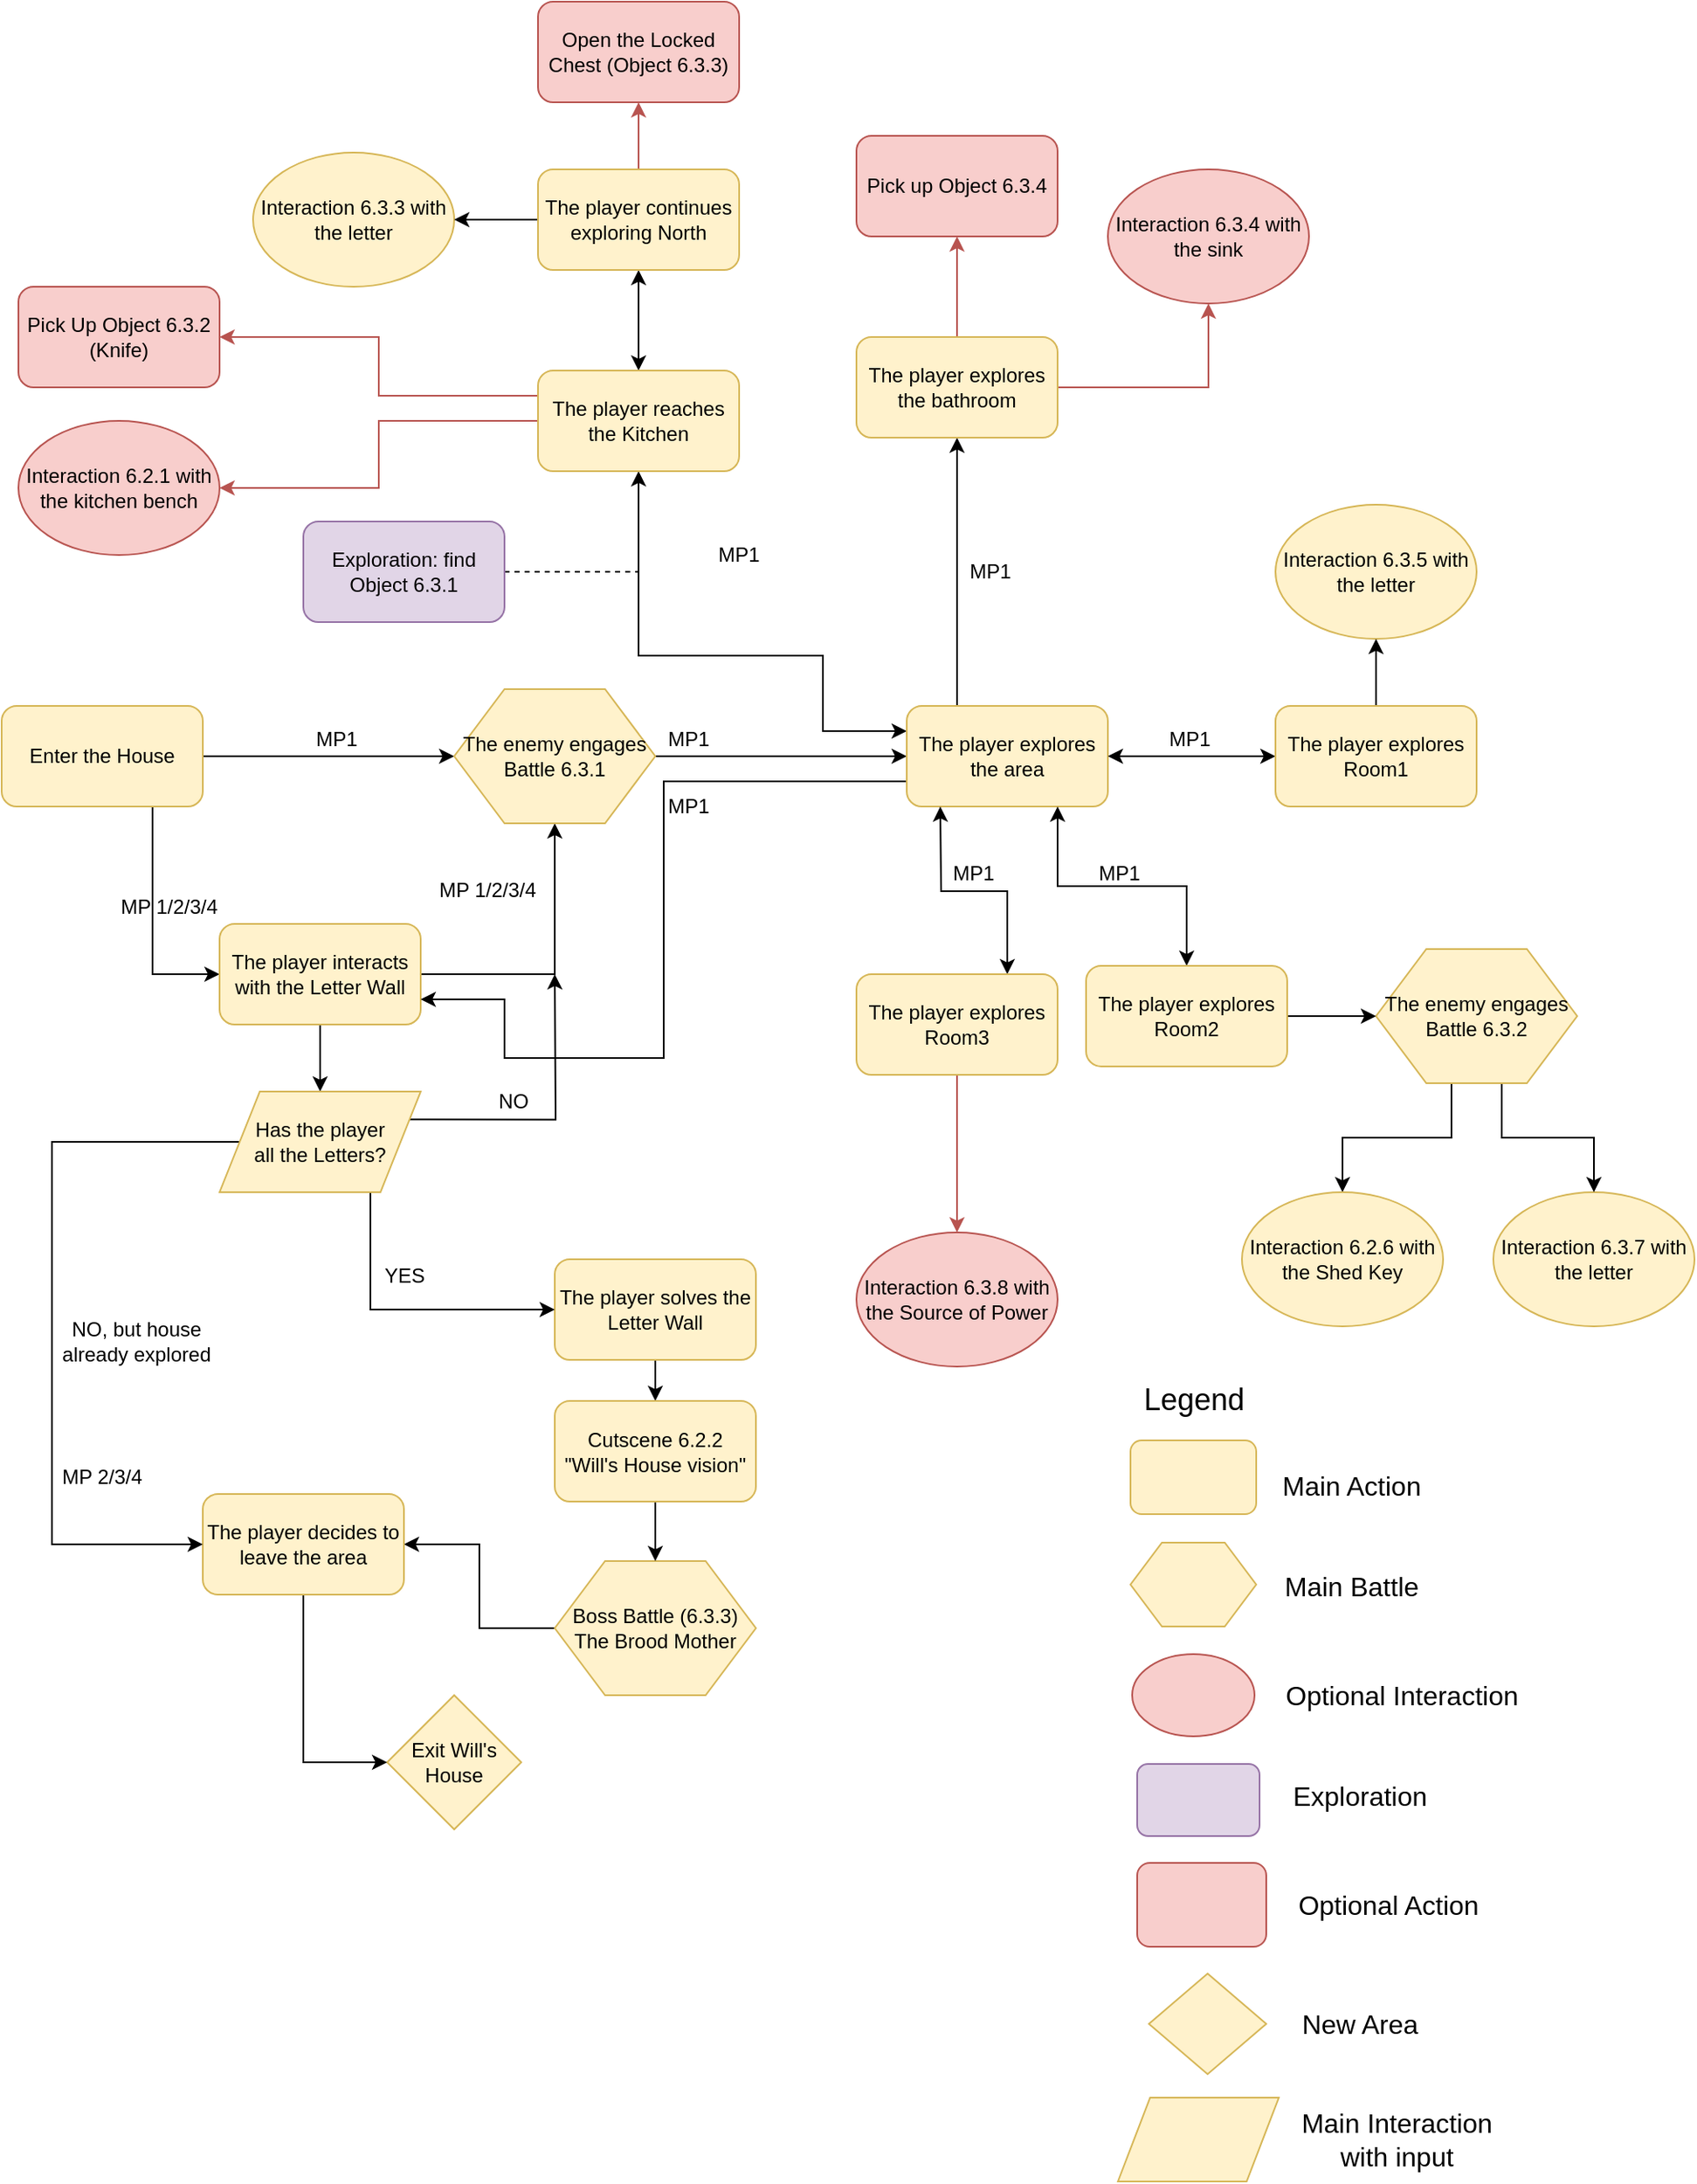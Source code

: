 <mxfile version="12.4.1" type="google" pages="1"><diagram id="GR_9OGyf7QMsvfD-s0AG" name="Page-1"><mxGraphModel dx="1422" dy="1963" grid="1" gridSize="10" guides="1" tooltips="1" connect="1" arrows="1" fold="1" page="1" pageScale="1" pageWidth="827" pageHeight="1169" math="0" shadow="0"><root><mxCell id="0"/><mxCell id="1" parent="0"/><mxCell id="tEqM_2cFiRAs9Mrjdpeg-22" style="edgeStyle=orthogonalEdgeStyle;rounded=0;orthogonalLoop=1;jettySize=auto;html=1;exitX=0.75;exitY=1;exitDx=0;exitDy=0;entryX=0;entryY=0.5;entryDx=0;entryDy=0;" parent="1" source="XpvBlOu9uq1GLei1NeI8-1" target="tEqM_2cFiRAs9Mrjdpeg-1" edge="1"><mxGeometry relative="1" as="geometry"/></mxCell><mxCell id="tEqM_2cFiRAs9Mrjdpeg-25" style="edgeStyle=orthogonalEdgeStyle;rounded=0;orthogonalLoop=1;jettySize=auto;html=1;exitX=1;exitY=0.5;exitDx=0;exitDy=0;entryX=0;entryY=0.5;entryDx=0;entryDy=0;" parent="1" source="XpvBlOu9uq1GLei1NeI8-1" target="tEqM_2cFiRAs9Mrjdpeg-16" edge="1"><mxGeometry relative="1" as="geometry"/></mxCell><mxCell id="XpvBlOu9uq1GLei1NeI8-1" value="Enter the House" style="rounded=1;whiteSpace=wrap;html=1;fillColor=#fff2cc;strokeColor=#d6b656;" parent="1" vertex="1"><mxGeometry x="40" y="160" width="120" height="60" as="geometry"/></mxCell><mxCell id="tEqM_2cFiRAs9Mrjdpeg-24" style="edgeStyle=orthogonalEdgeStyle;rounded=0;orthogonalLoop=1;jettySize=auto;html=1;exitX=1;exitY=0.5;exitDx=0;exitDy=0;entryX=0.5;entryY=1;entryDx=0;entryDy=0;" parent="1" source="tEqM_2cFiRAs9Mrjdpeg-1" target="tEqM_2cFiRAs9Mrjdpeg-16" edge="1"><mxGeometry relative="1" as="geometry"/></mxCell><mxCell id="07NXOWBs6U-Leln0jQ5A-18" style="edgeStyle=orthogonalEdgeStyle;rounded=0;orthogonalLoop=1;jettySize=auto;html=1;entryX=0.5;entryY=0;entryDx=0;entryDy=0;" edge="1" parent="1" source="tEqM_2cFiRAs9Mrjdpeg-1" target="07NXOWBs6U-Leln0jQ5A-17"><mxGeometry relative="1" as="geometry"/></mxCell><mxCell id="tEqM_2cFiRAs9Mrjdpeg-1" value="The player interacts with the Letter Wall" style="rounded=1;whiteSpace=wrap;html=1;fillColor=#fff2cc;strokeColor=#d6b656;" parent="1" vertex="1"><mxGeometry x="170" y="290" width="120" height="60" as="geometry"/></mxCell><mxCell id="tEqM_2cFiRAs9Mrjdpeg-3" value="Interaction 6.3.7 with the letter" style="ellipse;whiteSpace=wrap;html=1;fillColor=#fff2cc;strokeColor=#d6b656;" parent="1" vertex="1"><mxGeometry x="930" y="450" width="120" height="80" as="geometry"/></mxCell><mxCell id="tEqM_2cFiRAs9Mrjdpeg-4" value="Interaction 6.3.5 with the letter" style="ellipse;whiteSpace=wrap;html=1;fillColor=#fff2cc;strokeColor=#d6b656;" parent="1" vertex="1"><mxGeometry x="800" y="40" width="120" height="80" as="geometry"/></mxCell><mxCell id="tEqM_2cFiRAs9Mrjdpeg-5" value="Interaction 6.3.3 with the letter" style="ellipse;whiteSpace=wrap;html=1;fillColor=#fff2cc;strokeColor=#d6b656;" parent="1" vertex="1"><mxGeometry x="190" y="-170" width="120" height="80" as="geometry"/></mxCell><mxCell id="tEqM_2cFiRAs9Mrjdpeg-65" style="edgeStyle=orthogonalEdgeStyle;rounded=0;orthogonalLoop=1;jettySize=auto;html=1;exitX=0.375;exitY=1;exitDx=0;exitDy=0;entryX=0.5;entryY=0;entryDx=0;entryDy=0;startArrow=none;startFill=0;endArrow=classic;endFill=1;" parent="1" source="tEqM_2cFiRAs9Mrjdpeg-6" target="tEqM_2cFiRAs9Mrjdpeg-19" edge="1"><mxGeometry relative="1" as="geometry"/></mxCell><mxCell id="tEqM_2cFiRAs9Mrjdpeg-66" style="edgeStyle=orthogonalEdgeStyle;rounded=0;orthogonalLoop=1;jettySize=auto;html=1;exitX=0.625;exitY=1;exitDx=0;exitDy=0;entryX=0.5;entryY=0;entryDx=0;entryDy=0;startArrow=none;startFill=0;endArrow=classic;endFill=1;" parent="1" source="tEqM_2cFiRAs9Mrjdpeg-6" target="tEqM_2cFiRAs9Mrjdpeg-3" edge="1"><mxGeometry relative="1" as="geometry"/></mxCell><mxCell id="tEqM_2cFiRAs9Mrjdpeg-6" value="The enemy engages Battle 6.3.2" style="shape=hexagon;perimeter=hexagonPerimeter2;whiteSpace=wrap;html=1;fillColor=#fff2cc;strokeColor=#d6b656;" parent="1" vertex="1"><mxGeometry x="860" y="305" width="120" height="80" as="geometry"/></mxCell><mxCell id="tEqM_2cFiRAs9Mrjdpeg-7" value="Interaction 6.2.1 with the kitchen bench" style="ellipse;whiteSpace=wrap;html=1;fillColor=#f8cecc;strokeColor=#b85450;" parent="1" vertex="1"><mxGeometry x="50" y="-10" width="120" height="80" as="geometry"/></mxCell><mxCell id="tEqM_2cFiRAs9Mrjdpeg-8" value="Interaction 6.3.8 with the Source of Power" style="ellipse;whiteSpace=wrap;html=1;fillColor=#f8cecc;strokeColor=#b85450;" parent="1" vertex="1"><mxGeometry x="550" y="474" width="120" height="80" as="geometry"/></mxCell><mxCell id="tEqM_2cFiRAs9Mrjdpeg-9" value="Interaction 6.3.4 with the sink" style="ellipse;whiteSpace=wrap;html=1;fillColor=#f8cecc;strokeColor=#b85450;" parent="1" vertex="1"><mxGeometry x="700" y="-160" width="120" height="80" as="geometry"/></mxCell><mxCell id="tEqM_2cFiRAs9Mrjdpeg-10" value="Exit Will's House" style="rhombus;whiteSpace=wrap;html=1;fillColor=#fff2cc;strokeColor=#d6b656;" parent="1" vertex="1"><mxGeometry x="270" y="750" width="80" height="80" as="geometry"/></mxCell><mxCell id="tEqM_2cFiRAs9Mrjdpeg-11" value="Pick Up Object 6.3.2&lt;br&gt;(Knife)" style="rounded=1;whiteSpace=wrap;html=1;fillColor=#f8cecc;strokeColor=#b85450;" parent="1" vertex="1"><mxGeometry x="50" y="-90" width="120" height="60" as="geometry"/></mxCell><mxCell id="tEqM_2cFiRAs9Mrjdpeg-30" style="edgeStyle=orthogonalEdgeStyle;orthogonalLoop=1;jettySize=auto;html=1;exitX=1;exitY=0.5;exitDx=0;exitDy=0;dashed=1;rounded=1;endArrow=none;endFill=0;" parent="1" source="tEqM_2cFiRAs9Mrjdpeg-12" edge="1"><mxGeometry relative="1" as="geometry"><mxPoint x="420" y="80" as="targetPoint"/></mxGeometry></mxCell><mxCell id="tEqM_2cFiRAs9Mrjdpeg-12" value="Exploration: find Object 6.3.1" style="rounded=1;whiteSpace=wrap;html=1;fillColor=#e1d5e7;strokeColor=#9673a6;" parent="1" vertex="1"><mxGeometry x="220" y="50" width="120" height="60" as="geometry"/></mxCell><mxCell id="tEqM_2cFiRAs9Mrjdpeg-72" style="edgeStyle=orthogonalEdgeStyle;rounded=0;orthogonalLoop=1;jettySize=auto;html=1;exitX=0;exitY=0.5;exitDx=0;exitDy=0;entryX=1;entryY=0.5;entryDx=0;entryDy=0;startArrow=none;startFill=0;endArrow=classic;endFill=1;" parent="1" source="tEqM_2cFiRAs9Mrjdpeg-13" target="tEqM_2cFiRAs9Mrjdpeg-71" edge="1"><mxGeometry relative="1" as="geometry"/></mxCell><mxCell id="tEqM_2cFiRAs9Mrjdpeg-13" value="Boss Battle (6.3.3)&lt;br&gt;The Brood Mother" style="shape=hexagon;perimeter=hexagonPerimeter2;whiteSpace=wrap;html=1;fillColor=#fff2cc;strokeColor=#d6b656;" parent="1" vertex="1"><mxGeometry x="370" y="670" width="120" height="80" as="geometry"/></mxCell><mxCell id="tEqM_2cFiRAs9Mrjdpeg-15" value="Open the Locked Chest (Object 6.3.3)" style="rounded=1;whiteSpace=wrap;html=1;fillColor=#f8cecc;strokeColor=#b85450;" parent="1" vertex="1"><mxGeometry x="360" y="-260" width="120" height="60" as="geometry"/></mxCell><mxCell id="tEqM_2cFiRAs9Mrjdpeg-26" style="edgeStyle=orthogonalEdgeStyle;rounded=0;orthogonalLoop=1;jettySize=auto;html=1;exitX=1;exitY=0.5;exitDx=0;exitDy=0;" parent="1" source="tEqM_2cFiRAs9Mrjdpeg-16" target="tEqM_2cFiRAs9Mrjdpeg-20" edge="1"><mxGeometry relative="1" as="geometry"/></mxCell><mxCell id="tEqM_2cFiRAs9Mrjdpeg-16" value="The enemy engages Battle 6.3.1" style="shape=hexagon;perimeter=hexagonPerimeter2;whiteSpace=wrap;html=1;fillColor=#fff2cc;strokeColor=#d6b656;" parent="1" vertex="1"><mxGeometry x="310" y="150" width="120" height="80" as="geometry"/></mxCell><mxCell id="tEqM_2cFiRAs9Mrjdpeg-19" value="Interaction 6.2.6 with the Shed Key" style="ellipse;whiteSpace=wrap;html=1;fillColor=#fff2cc;strokeColor=#d6b656;" parent="1" vertex="1"><mxGeometry x="780" y="450" width="120" height="80" as="geometry"/></mxCell><mxCell id="tEqM_2cFiRAs9Mrjdpeg-29" style="edgeStyle=orthogonalEdgeStyle;rounded=0;orthogonalLoop=1;jettySize=auto;html=1;exitX=0;exitY=0.25;exitDx=0;exitDy=0;entryX=0.5;entryY=1;entryDx=0;entryDy=0;startArrow=classic;startFill=1;" parent="1" source="tEqM_2cFiRAs9Mrjdpeg-20" target="tEqM_2cFiRAs9Mrjdpeg-28" edge="1"><mxGeometry relative="1" as="geometry"><Array as="points"><mxPoint x="530" y="175"/><mxPoint x="530" y="130"/><mxPoint x="420" y="130"/></Array></mxGeometry></mxCell><mxCell id="07NXOWBs6U-Leln0jQ5A-28" style="edgeStyle=orthogonalEdgeStyle;rounded=0;orthogonalLoop=1;jettySize=auto;html=1;exitX=0;exitY=0.75;exitDx=0;exitDy=0;entryX=1;entryY=0.75;entryDx=0;entryDy=0;" edge="1" parent="1" source="tEqM_2cFiRAs9Mrjdpeg-20" target="tEqM_2cFiRAs9Mrjdpeg-1"><mxGeometry relative="1" as="geometry"><Array as="points"><mxPoint x="435" y="205"/><mxPoint x="435" y="370"/><mxPoint x="340" y="370"/><mxPoint x="340" y="335"/></Array></mxGeometry></mxCell><mxCell id="07NXOWBs6U-Leln0jQ5A-29" style="edgeStyle=orthogonalEdgeStyle;rounded=0;orthogonalLoop=1;jettySize=auto;html=1;exitX=0.25;exitY=0;exitDx=0;exitDy=0;" edge="1" parent="1" source="tEqM_2cFiRAs9Mrjdpeg-20" target="tEqM_2cFiRAs9Mrjdpeg-43"><mxGeometry relative="1" as="geometry"/></mxCell><mxCell id="tEqM_2cFiRAs9Mrjdpeg-20" value="The player explores the area" style="rounded=1;whiteSpace=wrap;html=1;fillColor=#fff2cc;strokeColor=#d6b656;" parent="1" vertex="1"><mxGeometry x="580" y="160" width="120" height="60" as="geometry"/></mxCell><mxCell id="tEqM_2cFiRAs9Mrjdpeg-27" value="Pick up Object 6.3.4" style="rounded=1;whiteSpace=wrap;html=1;fillColor=#f8cecc;strokeColor=#b85450;" parent="1" vertex="1"><mxGeometry x="550" y="-180" width="120" height="60" as="geometry"/></mxCell><mxCell id="tEqM_2cFiRAs9Mrjdpeg-35" style="edgeStyle=orthogonalEdgeStyle;rounded=1;orthogonalLoop=1;jettySize=auto;html=1;exitX=0.5;exitY=0;exitDx=0;exitDy=0;entryX=0.5;entryY=1;entryDx=0;entryDy=0;endArrow=classic;endFill=1;startArrow=classic;startFill=1;" parent="1" source="tEqM_2cFiRAs9Mrjdpeg-28" target="tEqM_2cFiRAs9Mrjdpeg-34" edge="1"><mxGeometry relative="1" as="geometry"/></mxCell><mxCell id="07NXOWBs6U-Leln0jQ5A-11" style="edgeStyle=orthogonalEdgeStyle;rounded=0;orthogonalLoop=1;jettySize=auto;html=1;exitX=0;exitY=0.25;exitDx=0;exitDy=0;entryX=1;entryY=0.5;entryDx=0;entryDy=0;fillColor=#f8cecc;strokeColor=#b85450;" edge="1" parent="1" source="tEqM_2cFiRAs9Mrjdpeg-28" target="tEqM_2cFiRAs9Mrjdpeg-11"><mxGeometry relative="1" as="geometry"/></mxCell><mxCell id="07NXOWBs6U-Leln0jQ5A-12" style="edgeStyle=orthogonalEdgeStyle;rounded=0;orthogonalLoop=1;jettySize=auto;html=1;fillColor=#f8cecc;strokeColor=#b85450;" edge="1" parent="1" source="tEqM_2cFiRAs9Mrjdpeg-28" target="tEqM_2cFiRAs9Mrjdpeg-7"><mxGeometry relative="1" as="geometry"/></mxCell><mxCell id="tEqM_2cFiRAs9Mrjdpeg-28" value="The player reaches the Kitchen" style="rounded=1;whiteSpace=wrap;html=1;fillColor=#fff2cc;strokeColor=#d6b656;" parent="1" vertex="1"><mxGeometry x="360" y="-40" width="120" height="60" as="geometry"/></mxCell><mxCell id="tEqM_2cFiRAs9Mrjdpeg-70" style="edgeStyle=orthogonalEdgeStyle;rounded=0;orthogonalLoop=1;jettySize=auto;html=1;exitX=0.5;exitY=1;exitDx=0;exitDy=0;startArrow=none;startFill=0;endArrow=classic;endFill=1;entryX=0.5;entryY=0;entryDx=0;entryDy=0;" parent="1" source="tEqM_2cFiRAs9Mrjdpeg-32" target="07NXOWBs6U-Leln0jQ5A-71" edge="1"><mxGeometry relative="1" as="geometry"><mxPoint x="430" y="590" as="targetPoint"/></mxGeometry></mxCell><mxCell id="tEqM_2cFiRAs9Mrjdpeg-32" value="The player solves the Letter Wall" style="rounded=1;whiteSpace=wrap;html=1;fillColor=#fff2cc;strokeColor=#d6b656;" parent="1" vertex="1"><mxGeometry x="370" y="490" width="120" height="60" as="geometry"/></mxCell><mxCell id="tEqM_2cFiRAs9Mrjdpeg-36" style="edgeStyle=orthogonalEdgeStyle;rounded=1;orthogonalLoop=1;jettySize=auto;html=1;exitX=0;exitY=0.5;exitDx=0;exitDy=0;entryX=1;entryY=0.5;entryDx=0;entryDy=0;endArrow=classic;endFill=1;" parent="1" source="tEqM_2cFiRAs9Mrjdpeg-34" target="tEqM_2cFiRAs9Mrjdpeg-5" edge="1"><mxGeometry relative="1" as="geometry"/></mxCell><mxCell id="07NXOWBs6U-Leln0jQ5A-8" style="edgeStyle=orthogonalEdgeStyle;rounded=0;orthogonalLoop=1;jettySize=auto;html=1;entryX=0.5;entryY=1;entryDx=0;entryDy=0;fillColor=#f8cecc;strokeColor=#b85450;" edge="1" parent="1" source="tEqM_2cFiRAs9Mrjdpeg-34" target="tEqM_2cFiRAs9Mrjdpeg-15"><mxGeometry relative="1" as="geometry"/></mxCell><mxCell id="tEqM_2cFiRAs9Mrjdpeg-34" value="The player continues exploring North" style="rounded=1;whiteSpace=wrap;html=1;fillColor=#fff2cc;strokeColor=#d6b656;" parent="1" vertex="1"><mxGeometry x="360" y="-160" width="120" height="60" as="geometry"/></mxCell><mxCell id="tEqM_2cFiRAs9Mrjdpeg-58" style="edgeStyle=orthogonalEdgeStyle;rounded=0;orthogonalLoop=1;jettySize=auto;html=1;exitX=0.75;exitY=1;exitDx=0;exitDy=0;entryX=0.5;entryY=0;entryDx=0;entryDy=0;startArrow=classic;startFill=1;endArrow=classic;endFill=1;" parent="1" source="tEqM_2cFiRAs9Mrjdpeg-20" target="tEqM_2cFiRAs9Mrjdpeg-44" edge="1"><mxGeometry relative="1" as="geometry"><mxPoint x="740" y="220" as="sourcePoint"/></mxGeometry></mxCell><mxCell id="tEqM_2cFiRAs9Mrjdpeg-61" style="edgeStyle=orthogonalEdgeStyle;rounded=0;orthogonalLoop=1;jettySize=auto;html=1;entryX=0;entryY=0.5;entryDx=0;entryDy=0;startArrow=classic;startFill=1;endArrow=classic;endFill=1;" parent="1" source="tEqM_2cFiRAs9Mrjdpeg-20" target="tEqM_2cFiRAs9Mrjdpeg-42" edge="1"><mxGeometry relative="1" as="geometry"><mxPoint x="770" y="190" as="sourcePoint"/></mxGeometry></mxCell><mxCell id="tEqM_2cFiRAs9Mrjdpeg-62" style="edgeStyle=orthogonalEdgeStyle;rounded=0;orthogonalLoop=1;jettySize=auto;html=1;entryX=0.75;entryY=0;entryDx=0;entryDy=0;startArrow=classic;startFill=1;endArrow=classic;endFill=1;" parent="1" target="tEqM_2cFiRAs9Mrjdpeg-45" edge="1"><mxGeometry relative="1" as="geometry"><mxPoint x="600" y="220" as="sourcePoint"/></mxGeometry></mxCell><mxCell id="tEqM_2cFiRAs9Mrjdpeg-67" style="edgeStyle=orthogonalEdgeStyle;rounded=0;orthogonalLoop=1;jettySize=auto;html=1;exitX=0.5;exitY=0;exitDx=0;exitDy=0;entryX=0.5;entryY=1;entryDx=0;entryDy=0;startArrow=none;startFill=0;endArrow=classic;endFill=1;" parent="1" source="tEqM_2cFiRAs9Mrjdpeg-42" target="tEqM_2cFiRAs9Mrjdpeg-4" edge="1"><mxGeometry relative="1" as="geometry"/></mxCell><mxCell id="tEqM_2cFiRAs9Mrjdpeg-42" value="The player explores Room1" style="rounded=1;whiteSpace=wrap;html=1;fillColor=#fff2cc;strokeColor=#d6b656;" parent="1" vertex="1"><mxGeometry x="800" y="160" width="120" height="60" as="geometry"/></mxCell><mxCell id="07NXOWBs6U-Leln0jQ5A-6" style="edgeStyle=orthogonalEdgeStyle;rounded=0;orthogonalLoop=1;jettySize=auto;html=1;entryX=0.5;entryY=1;entryDx=0;entryDy=0;fillColor=#f8cecc;strokeColor=#b85450;" edge="1" parent="1" source="tEqM_2cFiRAs9Mrjdpeg-43" target="tEqM_2cFiRAs9Mrjdpeg-9"><mxGeometry relative="1" as="geometry"/></mxCell><mxCell id="07NXOWBs6U-Leln0jQ5A-7" style="edgeStyle=orthogonalEdgeStyle;rounded=0;orthogonalLoop=1;jettySize=auto;html=1;entryX=0.5;entryY=1;entryDx=0;entryDy=0;fillColor=#f8cecc;strokeColor=#b85450;" edge="1" parent="1" source="tEqM_2cFiRAs9Mrjdpeg-43" target="tEqM_2cFiRAs9Mrjdpeg-27"><mxGeometry relative="1" as="geometry"/></mxCell><mxCell id="tEqM_2cFiRAs9Mrjdpeg-43" value="The player explores the bathroom" style="rounded=1;whiteSpace=wrap;html=1;fillColor=#fff2cc;strokeColor=#d6b656;" parent="1" vertex="1"><mxGeometry x="550" y="-60" width="120" height="60" as="geometry"/></mxCell><mxCell id="tEqM_2cFiRAs9Mrjdpeg-64" style="edgeStyle=orthogonalEdgeStyle;rounded=0;orthogonalLoop=1;jettySize=auto;html=1;exitX=1;exitY=0.5;exitDx=0;exitDy=0;entryX=0;entryY=0.5;entryDx=0;entryDy=0;startArrow=none;startFill=0;endArrow=classic;endFill=1;" parent="1" source="tEqM_2cFiRAs9Mrjdpeg-44" target="tEqM_2cFiRAs9Mrjdpeg-6" edge="1"><mxGeometry relative="1" as="geometry"/></mxCell><mxCell id="tEqM_2cFiRAs9Mrjdpeg-44" value="The player explores Room2" style="rounded=1;whiteSpace=wrap;html=1;fillColor=#fff2cc;strokeColor=#d6b656;" parent="1" vertex="1"><mxGeometry x="687" y="315" width="120" height="60" as="geometry"/></mxCell><mxCell id="tEqM_2cFiRAs9Mrjdpeg-63" style="edgeStyle=orthogonalEdgeStyle;rounded=0;orthogonalLoop=1;jettySize=auto;html=1;exitX=0.5;exitY=1;exitDx=0;exitDy=0;entryX=0.5;entryY=0;entryDx=0;entryDy=0;startArrow=none;startFill=0;endArrow=classic;endFill=1;fillColor=#f8cecc;strokeColor=#b85450;" parent="1" source="tEqM_2cFiRAs9Mrjdpeg-45" target="tEqM_2cFiRAs9Mrjdpeg-8" edge="1"><mxGeometry relative="1" as="geometry"/></mxCell><mxCell id="tEqM_2cFiRAs9Mrjdpeg-45" value="The player explores Room3" style="rounded=1;whiteSpace=wrap;html=1;fillColor=#fff2cc;strokeColor=#d6b656;" parent="1" vertex="1"><mxGeometry x="550" y="320" width="120" height="60" as="geometry"/></mxCell><mxCell id="07NXOWBs6U-Leln0jQ5A-14" style="edgeStyle=orthogonalEdgeStyle;rounded=0;orthogonalLoop=1;jettySize=auto;html=1;entryX=0;entryY=0.5;entryDx=0;entryDy=0;" edge="1" parent="1" source="tEqM_2cFiRAs9Mrjdpeg-71" target="tEqM_2cFiRAs9Mrjdpeg-10"><mxGeometry relative="1" as="geometry"/></mxCell><mxCell id="tEqM_2cFiRAs9Mrjdpeg-71" value="The player decides to leave the area" style="rounded=1;whiteSpace=wrap;html=1;fillColor=#fff2cc;strokeColor=#d6b656;" parent="1" vertex="1"><mxGeometry x="160" y="630" width="120" height="60" as="geometry"/></mxCell><mxCell id="tEqM_2cFiRAs9Mrjdpeg-75" value="MP1" style="text;html=1;strokeColor=none;fillColor=none;align=center;verticalAlign=middle;whiteSpace=wrap;rounded=0;" parent="1" vertex="1"><mxGeometry x="430" y="170" width="40" height="20" as="geometry"/></mxCell><mxCell id="tEqM_2cFiRAs9Mrjdpeg-76" value="MP1" style="text;html=1;strokeColor=none;fillColor=none;align=center;verticalAlign=middle;whiteSpace=wrap;rounded=0;" parent="1" vertex="1"><mxGeometry x="610" y="70" width="40" height="20" as="geometry"/></mxCell><mxCell id="tEqM_2cFiRAs9Mrjdpeg-77" value="MP1" style="text;html=1;strokeColor=none;fillColor=none;align=center;verticalAlign=middle;whiteSpace=wrap;rounded=0;" parent="1" vertex="1"><mxGeometry x="460" y="60" width="40" height="20" as="geometry"/></mxCell><mxCell id="tEqM_2cFiRAs9Mrjdpeg-79" value="MP1" style="text;html=1;strokeColor=none;fillColor=none;align=center;verticalAlign=middle;whiteSpace=wrap;rounded=0;" parent="1" vertex="1"><mxGeometry x="728.5" y="170" width="40" height="20" as="geometry"/></mxCell><mxCell id="tEqM_2cFiRAs9Mrjdpeg-80" value="MP1" style="text;html=1;strokeColor=none;fillColor=none;align=center;verticalAlign=middle;whiteSpace=wrap;rounded=0;" parent="1" vertex="1"><mxGeometry x="687" y="250" width="40" height="20" as="geometry"/></mxCell><mxCell id="tEqM_2cFiRAs9Mrjdpeg-81" value="MP1" style="text;html=1;strokeColor=none;fillColor=none;align=center;verticalAlign=middle;whiteSpace=wrap;rounded=0;" parent="1" vertex="1"><mxGeometry x="600" y="250" width="40" height="20" as="geometry"/></mxCell><mxCell id="tEqM_2cFiRAs9Mrjdpeg-82" value="MP1" style="text;html=1;strokeColor=none;fillColor=none;align=center;verticalAlign=middle;whiteSpace=wrap;rounded=0;" parent="1" vertex="1"><mxGeometry x="430" y="210" width="40" height="20" as="geometry"/></mxCell><mxCell id="tEqM_2cFiRAs9Mrjdpeg-84" value="MP1" style="text;html=1;strokeColor=none;fillColor=none;align=center;verticalAlign=middle;whiteSpace=wrap;rounded=0;" parent="1" vertex="1"><mxGeometry x="220" y="170" width="40" height="20" as="geometry"/></mxCell><mxCell id="tEqM_2cFiRAs9Mrjdpeg-85" value="MP 1/2/3/4" style="text;html=1;strokeColor=none;fillColor=none;align=center;verticalAlign=middle;whiteSpace=wrap;rounded=0;" parent="1" vertex="1"><mxGeometry x="100" y="270" width="80" height="20" as="geometry"/></mxCell><mxCell id="tEqM_2cFiRAs9Mrjdpeg-86" value="MP 1/2/3/4" style="text;html=1;strokeColor=none;fillColor=none;align=center;verticalAlign=middle;whiteSpace=wrap;rounded=0;" parent="1" vertex="1"><mxGeometry x="290" y="260" width="80" height="20" as="geometry"/></mxCell><mxCell id="07NXOWBs6U-Leln0jQ5A-19" style="edgeStyle=orthogonalEdgeStyle;rounded=0;orthogonalLoop=1;jettySize=auto;html=1;entryX=0;entryY=0.5;entryDx=0;entryDy=0;exitX=0.75;exitY=1;exitDx=0;exitDy=0;" edge="1" parent="1" source="07NXOWBs6U-Leln0jQ5A-17" target="tEqM_2cFiRAs9Mrjdpeg-32"><mxGeometry relative="1" as="geometry"/></mxCell><mxCell id="07NXOWBs6U-Leln0jQ5A-20" style="edgeStyle=orthogonalEdgeStyle;rounded=0;orthogonalLoop=1;jettySize=auto;html=1;exitX=1;exitY=0.25;exitDx=0;exitDy=0;" edge="1" parent="1" source="07NXOWBs6U-Leln0jQ5A-17"><mxGeometry relative="1" as="geometry"><mxPoint x="370" y="320" as="targetPoint"/></mxGeometry></mxCell><mxCell id="07NXOWBs6U-Leln0jQ5A-23" style="edgeStyle=orthogonalEdgeStyle;rounded=0;orthogonalLoop=1;jettySize=auto;html=1;entryX=0;entryY=0.5;entryDx=0;entryDy=0;exitX=0;exitY=0.5;exitDx=0;exitDy=0;" edge="1" parent="1" source="07NXOWBs6U-Leln0jQ5A-17" target="tEqM_2cFiRAs9Mrjdpeg-71"><mxGeometry relative="1" as="geometry"><Array as="points"><mxPoint x="70" y="420"/><mxPoint x="70" y="660"/></Array></mxGeometry></mxCell><mxCell id="07NXOWBs6U-Leln0jQ5A-17" value="Has the player&lt;br&gt;all the Letters?" style="shape=parallelogram;perimeter=parallelogramPerimeter;whiteSpace=wrap;html=1;fillColor=#fff2cc;strokeColor=#d6b656;" vertex="1" parent="1"><mxGeometry x="170" y="390" width="120" height="60" as="geometry"/></mxCell><mxCell id="07NXOWBs6U-Leln0jQ5A-21" value="NO" style="text;html=1;align=center;verticalAlign=middle;resizable=0;points=[];;autosize=1;" vertex="1" parent="1"><mxGeometry x="330" y="386" width="30" height="20" as="geometry"/></mxCell><mxCell id="07NXOWBs6U-Leln0jQ5A-22" value="YES" style="text;html=1;align=center;verticalAlign=middle;resizable=0;points=[];;autosize=1;" vertex="1" parent="1"><mxGeometry x="260" y="490" width="40" height="20" as="geometry"/></mxCell><mxCell id="07NXOWBs6U-Leln0jQ5A-24" value="NO, but house &lt;br&gt;already&amp;nbsp;explored" style="text;html=1;align=center;verticalAlign=middle;resizable=0;points=[];;autosize=1;" vertex="1" parent="1"><mxGeometry x="70" y="524" width="100" height="30" as="geometry"/></mxCell><mxCell id="07NXOWBs6U-Leln0jQ5A-25" value="MP 2/3/4" style="text;html=1;strokeColor=none;fillColor=none;align=center;verticalAlign=middle;whiteSpace=wrap;rounded=0;" vertex="1" parent="1"><mxGeometry x="60" y="610" width="80" height="20" as="geometry"/></mxCell><mxCell id="07NXOWBs6U-Leln0jQ5A-41" value="" style="rounded=1;whiteSpace=wrap;html=1;fillColor=#fff2cc;strokeColor=#d6b656;" vertex="1" parent="1"><mxGeometry x="713.5" y="598" width="75" height="44" as="geometry"/></mxCell><mxCell id="07NXOWBs6U-Leln0jQ5A-42" value="&lt;font style=&quot;font-size: 16px&quot;&gt;Main Action&lt;/font&gt;" style="text;html=1;align=center;verticalAlign=middle;resizable=0;points=[];;autosize=1;" vertex="1" parent="1"><mxGeometry x="795" y="614.5" width="100" height="20" as="geometry"/></mxCell><mxCell id="07NXOWBs6U-Leln0jQ5A-43" value="" style="shape=hexagon;perimeter=hexagonPerimeter2;whiteSpace=wrap;html=1;fillColor=#fff2cc;strokeColor=#d6b656;" vertex="1" parent="1"><mxGeometry x="713.5" y="659" width="75" height="50" as="geometry"/></mxCell><mxCell id="07NXOWBs6U-Leln0jQ5A-44" value="&lt;font style=&quot;font-size: 16px&quot;&gt;Main Battle&lt;/font&gt;" style="text;html=1;align=center;verticalAlign=middle;resizable=0;points=[];;autosize=1;" vertex="1" parent="1"><mxGeometry x="794.5" y="675" width="100" height="20" as="geometry"/></mxCell><mxCell id="07NXOWBs6U-Leln0jQ5A-45" value="" style="ellipse;whiteSpace=wrap;html=1;fillColor=#f8cecc;strokeColor=#b85450;" vertex="1" parent="1"><mxGeometry x="714.5" y="725.5" width="73" height="49" as="geometry"/></mxCell><mxCell id="07NXOWBs6U-Leln0jQ5A-47" value="" style="rounded=1;whiteSpace=wrap;html=1;fillColor=#e1d5e7;strokeColor=#9673a6;" vertex="1" parent="1"><mxGeometry x="717.5" y="791" width="73" height="43" as="geometry"/></mxCell><mxCell id="07NXOWBs6U-Leln0jQ5A-48" value="&lt;font style=&quot;font-size: 16px&quot;&gt;Exploration&lt;/font&gt;" style="text;html=1;align=center;verticalAlign=middle;resizable=0;points=[];;autosize=1;" vertex="1" parent="1"><mxGeometry x="800" y="800" width="100" height="20" as="geometry"/></mxCell><mxCell id="07NXOWBs6U-Leln0jQ5A-49" value="" style="rhombus;whiteSpace=wrap;html=1;fillColor=#fff2cc;strokeColor=#d6b656;" vertex="1" parent="1"><mxGeometry x="724.5" y="916" width="70" height="60" as="geometry"/></mxCell><mxCell id="07NXOWBs6U-Leln0jQ5A-50" value="&lt;font style=&quot;font-size: 16px&quot;&gt;New Area&lt;/font&gt;" style="text;html=1;align=center;verticalAlign=middle;resizable=0;points=[];;autosize=1;" vertex="1" parent="1"><mxGeometry x="810" y="936" width="80" height="20" as="geometry"/></mxCell><mxCell id="07NXOWBs6U-Leln0jQ5A-51" value="&lt;font style=&quot;font-size: 18px&quot;&gt;Legend&lt;/font&gt;" style="text;html=1;align=center;verticalAlign=middle;resizable=0;points=[];;autosize=1;" vertex="1" parent="1"><mxGeometry x="711" y="564" width="80" height="20" as="geometry"/></mxCell><mxCell id="07NXOWBs6U-Leln0jQ5A-64" value="&lt;font style=&quot;font-size: 16px&quot;&gt;Optional Interaction&lt;/font&gt;" style="text;html=1;align=center;verticalAlign=middle;resizable=0;points=[];;autosize=1;" vertex="1" parent="1"><mxGeometry x="800" y="740" width="150" height="20" as="geometry"/></mxCell><mxCell id="07NXOWBs6U-Leln0jQ5A-66" value="" style="rounded=1;whiteSpace=wrap;html=1;fillColor=#f8cecc;strokeColor=#b85450;" vertex="1" parent="1"><mxGeometry x="717.5" y="850" width="77" height="50" as="geometry"/></mxCell><mxCell id="07NXOWBs6U-Leln0jQ5A-67" value="&lt;font style=&quot;font-size: 16px&quot;&gt;Optional Action&lt;/font&gt;" style="text;html=1;align=center;verticalAlign=middle;resizable=0;points=[];;autosize=1;" vertex="1" parent="1"><mxGeometry x="807" y="865" width="120" height="20" as="geometry"/></mxCell><mxCell id="07NXOWBs6U-Leln0jQ5A-68" value="" style="shape=parallelogram;perimeter=parallelogramPerimeter;whiteSpace=wrap;html=1;fillColor=#fff2cc;strokeColor=#d6b656;" vertex="1" parent="1"><mxGeometry x="706" y="990" width="96" height="50" as="geometry"/></mxCell><mxCell id="07NXOWBs6U-Leln0jQ5A-69" value="&lt;span style=&quot;font-size: 16px&quot;&gt;Main Interaction&lt;br&gt;with input&lt;br&gt;&lt;/span&gt;" style="text;html=1;align=center;verticalAlign=middle;resizable=0;points=[];;autosize=1;" vertex="1" parent="1"><mxGeometry x="807" y="995" width="130" height="40" as="geometry"/></mxCell><mxCell id="07NXOWBs6U-Leln0jQ5A-72" style="edgeStyle=orthogonalEdgeStyle;rounded=0;orthogonalLoop=1;jettySize=auto;html=1;exitX=0.5;exitY=1;exitDx=0;exitDy=0;entryX=0.5;entryY=0;entryDx=0;entryDy=0;" edge="1" parent="1" source="07NXOWBs6U-Leln0jQ5A-71" target="tEqM_2cFiRAs9Mrjdpeg-13"><mxGeometry relative="1" as="geometry"/></mxCell><mxCell id="07NXOWBs6U-Leln0jQ5A-71" value="Cutscene 6.2.2&lt;br&gt;&quot;Will's House vision&quot;" style="rounded=1;whiteSpace=wrap;html=1;fillColor=#fff2cc;strokeColor=#d6b656;" vertex="1" parent="1"><mxGeometry x="370" y="574.5" width="120" height="60" as="geometry"/></mxCell></root></mxGraphModel></diagram></mxfile>